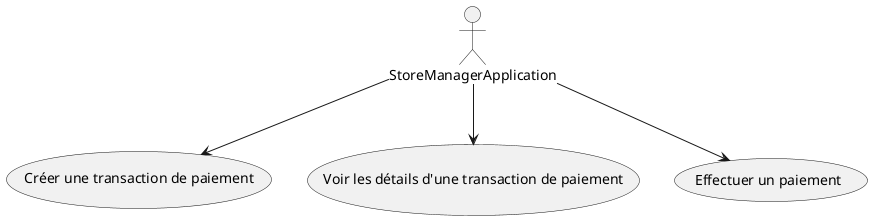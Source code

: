 @startuml
    StoreManagerApplication --> (Créer une transaction de paiement)
    StoreManagerApplication --> (Voir les détails d'une transaction de paiement)
    StoreManagerApplication --> (Effectuer un paiement)
@enduml